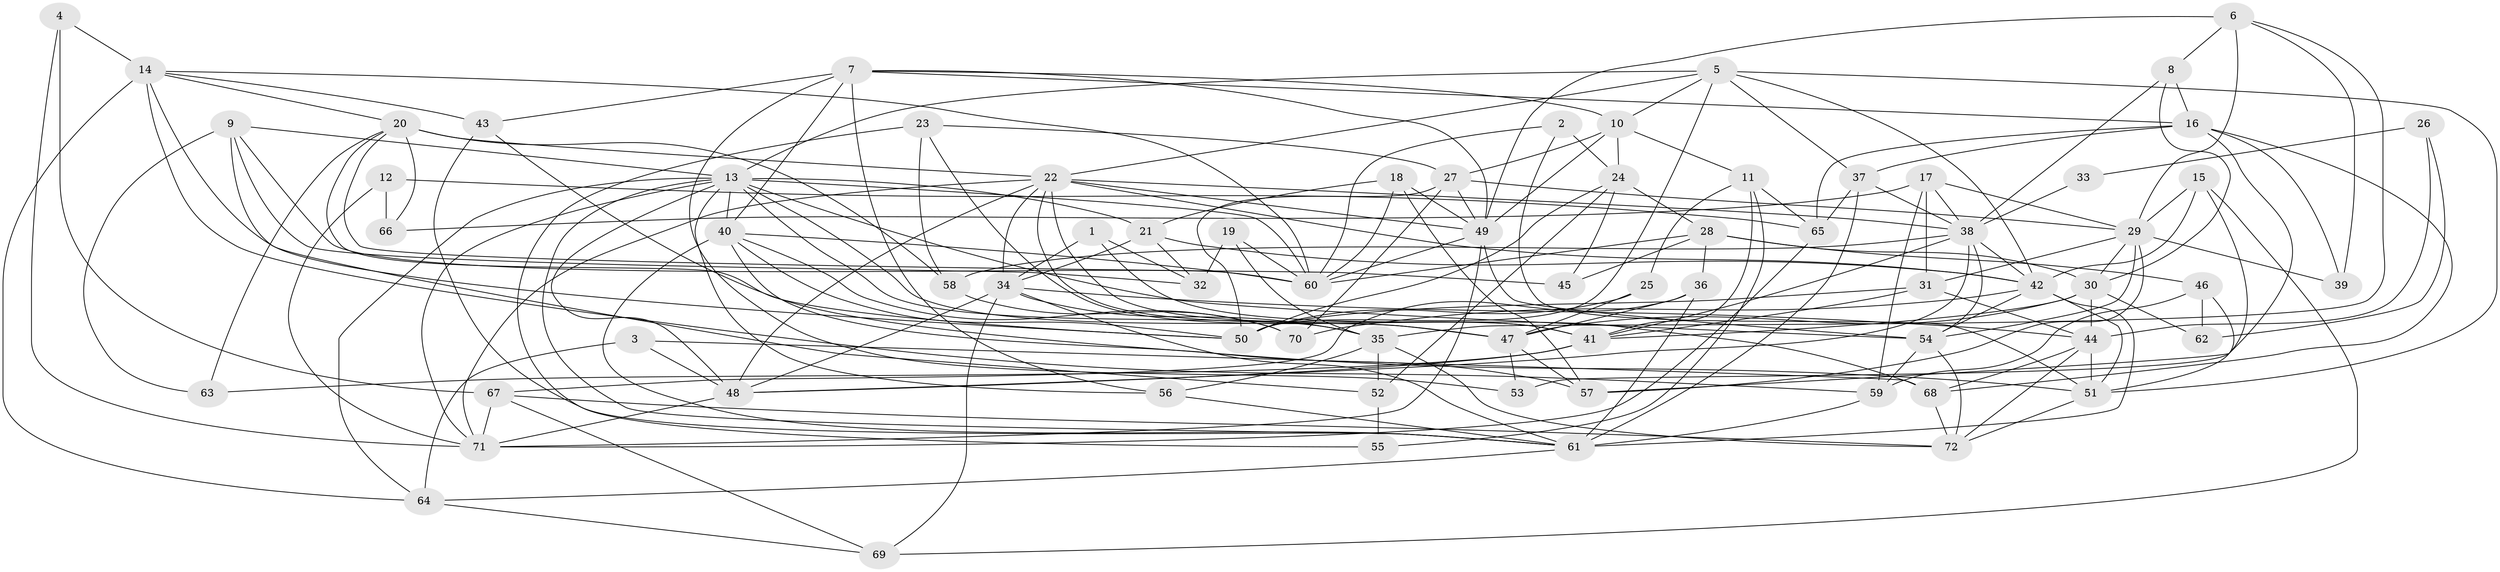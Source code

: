 // original degree distribution, {3: 0.3263888888888889, 5: 0.24305555555555555, 2: 0.11805555555555555, 8: 0.027777777777777776, 4: 0.19444444444444445, 7: 0.027777777777777776, 6: 0.0625}
// Generated by graph-tools (version 1.1) at 2025/02/03/09/25 03:02:12]
// undirected, 72 vertices, 198 edges
graph export_dot {
graph [start="1"]
  node [color=gray90,style=filled];
  1;
  2;
  3;
  4;
  5;
  6;
  7;
  8;
  9;
  10;
  11;
  12;
  13;
  14;
  15;
  16;
  17;
  18;
  19;
  20;
  21;
  22;
  23;
  24;
  25;
  26;
  27;
  28;
  29;
  30;
  31;
  32;
  33;
  34;
  35;
  36;
  37;
  38;
  39;
  40;
  41;
  42;
  43;
  44;
  45;
  46;
  47;
  48;
  49;
  50;
  51;
  52;
  53;
  54;
  55;
  56;
  57;
  58;
  59;
  60;
  61;
  62;
  63;
  64;
  65;
  66;
  67;
  68;
  69;
  70;
  71;
  72;
  1 -- 32 [weight=1.0];
  1 -- 34 [weight=1.0];
  1 -- 68 [weight=1.0];
  2 -- 24 [weight=1.0];
  2 -- 51 [weight=1.0];
  2 -- 60 [weight=1.0];
  3 -- 48 [weight=1.0];
  3 -- 64 [weight=1.0];
  3 -- 68 [weight=1.0];
  4 -- 14 [weight=1.0];
  4 -- 67 [weight=1.0];
  4 -- 71 [weight=1.0];
  5 -- 10 [weight=1.0];
  5 -- 13 [weight=1.0];
  5 -- 22 [weight=1.0];
  5 -- 37 [weight=2.0];
  5 -- 42 [weight=1.0];
  5 -- 50 [weight=1.0];
  5 -- 51 [weight=1.0];
  6 -- 8 [weight=1.0];
  6 -- 29 [weight=1.0];
  6 -- 35 [weight=1.0];
  6 -- 39 [weight=1.0];
  6 -- 49 [weight=1.0];
  7 -- 10 [weight=1.0];
  7 -- 16 [weight=1.0];
  7 -- 40 [weight=1.0];
  7 -- 43 [weight=1.0];
  7 -- 49 [weight=1.0];
  7 -- 53 [weight=1.0];
  7 -- 56 [weight=1.0];
  8 -- 16 [weight=1.0];
  8 -- 30 [weight=1.0];
  8 -- 38 [weight=1.0];
  9 -- 13 [weight=1.0];
  9 -- 32 [weight=1.0];
  9 -- 52 [weight=1.0];
  9 -- 60 [weight=1.0];
  9 -- 63 [weight=1.0];
  10 -- 11 [weight=1.0];
  10 -- 24 [weight=1.0];
  10 -- 27 [weight=1.0];
  10 -- 49 [weight=1.0];
  11 -- 25 [weight=1.0];
  11 -- 41 [weight=1.0];
  11 -- 55 [weight=1.0];
  11 -- 65 [weight=1.0];
  12 -- 65 [weight=1.0];
  12 -- 66 [weight=1.0];
  12 -- 71 [weight=1.0];
  13 -- 21 [weight=1.0];
  13 -- 35 [weight=1.0];
  13 -- 40 [weight=1.0];
  13 -- 47 [weight=1.0];
  13 -- 48 [weight=1.0];
  13 -- 54 [weight=1.0];
  13 -- 56 [weight=1.0];
  13 -- 60 [weight=2.0];
  13 -- 61 [weight=1.0];
  13 -- 64 [weight=1.0];
  13 -- 71 [weight=1.0];
  14 -- 20 [weight=1.0];
  14 -- 43 [weight=1.0];
  14 -- 50 [weight=1.0];
  14 -- 59 [weight=1.0];
  14 -- 60 [weight=1.0];
  14 -- 64 [weight=1.0];
  15 -- 29 [weight=1.0];
  15 -- 42 [weight=1.0];
  15 -- 57 [weight=1.0];
  15 -- 69 [weight=1.0];
  16 -- 37 [weight=1.0];
  16 -- 39 [weight=1.0];
  16 -- 53 [weight=1.0];
  16 -- 65 [weight=1.0];
  16 -- 68 [weight=1.0];
  17 -- 29 [weight=1.0];
  17 -- 31 [weight=1.0];
  17 -- 38 [weight=1.0];
  17 -- 59 [weight=1.0];
  17 -- 66 [weight=1.0];
  18 -- 21 [weight=1.0];
  18 -- 49 [weight=1.0];
  18 -- 57 [weight=1.0];
  18 -- 60 [weight=1.0];
  19 -- 32 [weight=1.0];
  19 -- 35 [weight=1.0];
  19 -- 60 [weight=1.0];
  20 -- 22 [weight=1.0];
  20 -- 45 [weight=1.0];
  20 -- 50 [weight=1.0];
  20 -- 58 [weight=1.0];
  20 -- 63 [weight=1.0];
  20 -- 66 [weight=2.0];
  21 -- 32 [weight=1.0];
  21 -- 34 [weight=1.0];
  21 -- 42 [weight=1.0];
  22 -- 34 [weight=1.0];
  22 -- 38 [weight=1.0];
  22 -- 41 [weight=2.0];
  22 -- 42 [weight=2.0];
  22 -- 47 [weight=1.0];
  22 -- 48 [weight=1.0];
  22 -- 49 [weight=1.0];
  22 -- 71 [weight=1.0];
  23 -- 27 [weight=1.0];
  23 -- 41 [weight=1.0];
  23 -- 55 [weight=1.0];
  23 -- 58 [weight=1.0];
  24 -- 28 [weight=1.0];
  24 -- 45 [weight=1.0];
  24 -- 50 [weight=2.0];
  24 -- 52 [weight=2.0];
  25 -- 47 [weight=1.0];
  25 -- 50 [weight=1.0];
  26 -- 33 [weight=1.0];
  26 -- 44 [weight=2.0];
  26 -- 62 [weight=1.0];
  27 -- 29 [weight=1.0];
  27 -- 49 [weight=1.0];
  27 -- 50 [weight=1.0];
  27 -- 70 [weight=1.0];
  28 -- 30 [weight=1.0];
  28 -- 36 [weight=1.0];
  28 -- 45 [weight=1.0];
  28 -- 46 [weight=1.0];
  28 -- 60 [weight=1.0];
  29 -- 30 [weight=1.0];
  29 -- 31 [weight=1.0];
  29 -- 39 [weight=1.0];
  29 -- 54 [weight=1.0];
  29 -- 57 [weight=2.0];
  30 -- 41 [weight=1.0];
  30 -- 44 [weight=1.0];
  30 -- 47 [weight=1.0];
  30 -- 62 [weight=1.0];
  31 -- 41 [weight=1.0];
  31 -- 44 [weight=1.0];
  31 -- 50 [weight=1.0];
  33 -- 38 [weight=1.0];
  34 -- 35 [weight=1.0];
  34 -- 44 [weight=1.0];
  34 -- 48 [weight=1.0];
  34 -- 61 [weight=1.0];
  34 -- 69 [weight=1.0];
  35 -- 52 [weight=1.0];
  35 -- 56 [weight=1.0];
  35 -- 72 [weight=1.0];
  36 -- 47 [weight=1.0];
  36 -- 61 [weight=2.0];
  36 -- 67 [weight=2.0];
  37 -- 38 [weight=1.0];
  37 -- 61 [weight=1.0];
  37 -- 65 [weight=1.0];
  38 -- 41 [weight=1.0];
  38 -- 42 [weight=1.0];
  38 -- 48 [weight=1.0];
  38 -- 54 [weight=1.0];
  38 -- 58 [weight=1.0];
  40 -- 50 [weight=1.0];
  40 -- 57 [weight=1.0];
  40 -- 60 [weight=1.0];
  40 -- 61 [weight=1.0];
  40 -- 70 [weight=1.0];
  41 -- 48 [weight=1.0];
  41 -- 63 [weight=2.0];
  42 -- 51 [weight=1.0];
  42 -- 54 [weight=1.0];
  42 -- 61 [weight=1.0];
  42 -- 70 [weight=1.0];
  43 -- 51 [weight=1.0];
  43 -- 61 [weight=1.0];
  44 -- 51 [weight=1.0];
  44 -- 68 [weight=1.0];
  44 -- 72 [weight=1.0];
  46 -- 51 [weight=1.0];
  46 -- 59 [weight=2.0];
  46 -- 62 [weight=1.0];
  47 -- 53 [weight=1.0];
  47 -- 57 [weight=1.0];
  48 -- 71 [weight=1.0];
  49 -- 54 [weight=1.0];
  49 -- 60 [weight=2.0];
  49 -- 71 [weight=1.0];
  51 -- 72 [weight=1.0];
  52 -- 55 [weight=1.0];
  54 -- 59 [weight=1.0];
  54 -- 72 [weight=1.0];
  56 -- 61 [weight=1.0];
  58 -- 70 [weight=1.0];
  59 -- 61 [weight=2.0];
  61 -- 64 [weight=1.0];
  64 -- 69 [weight=1.0];
  65 -- 71 [weight=1.0];
  67 -- 69 [weight=1.0];
  67 -- 71 [weight=1.0];
  67 -- 72 [weight=1.0];
  68 -- 72 [weight=1.0];
}
